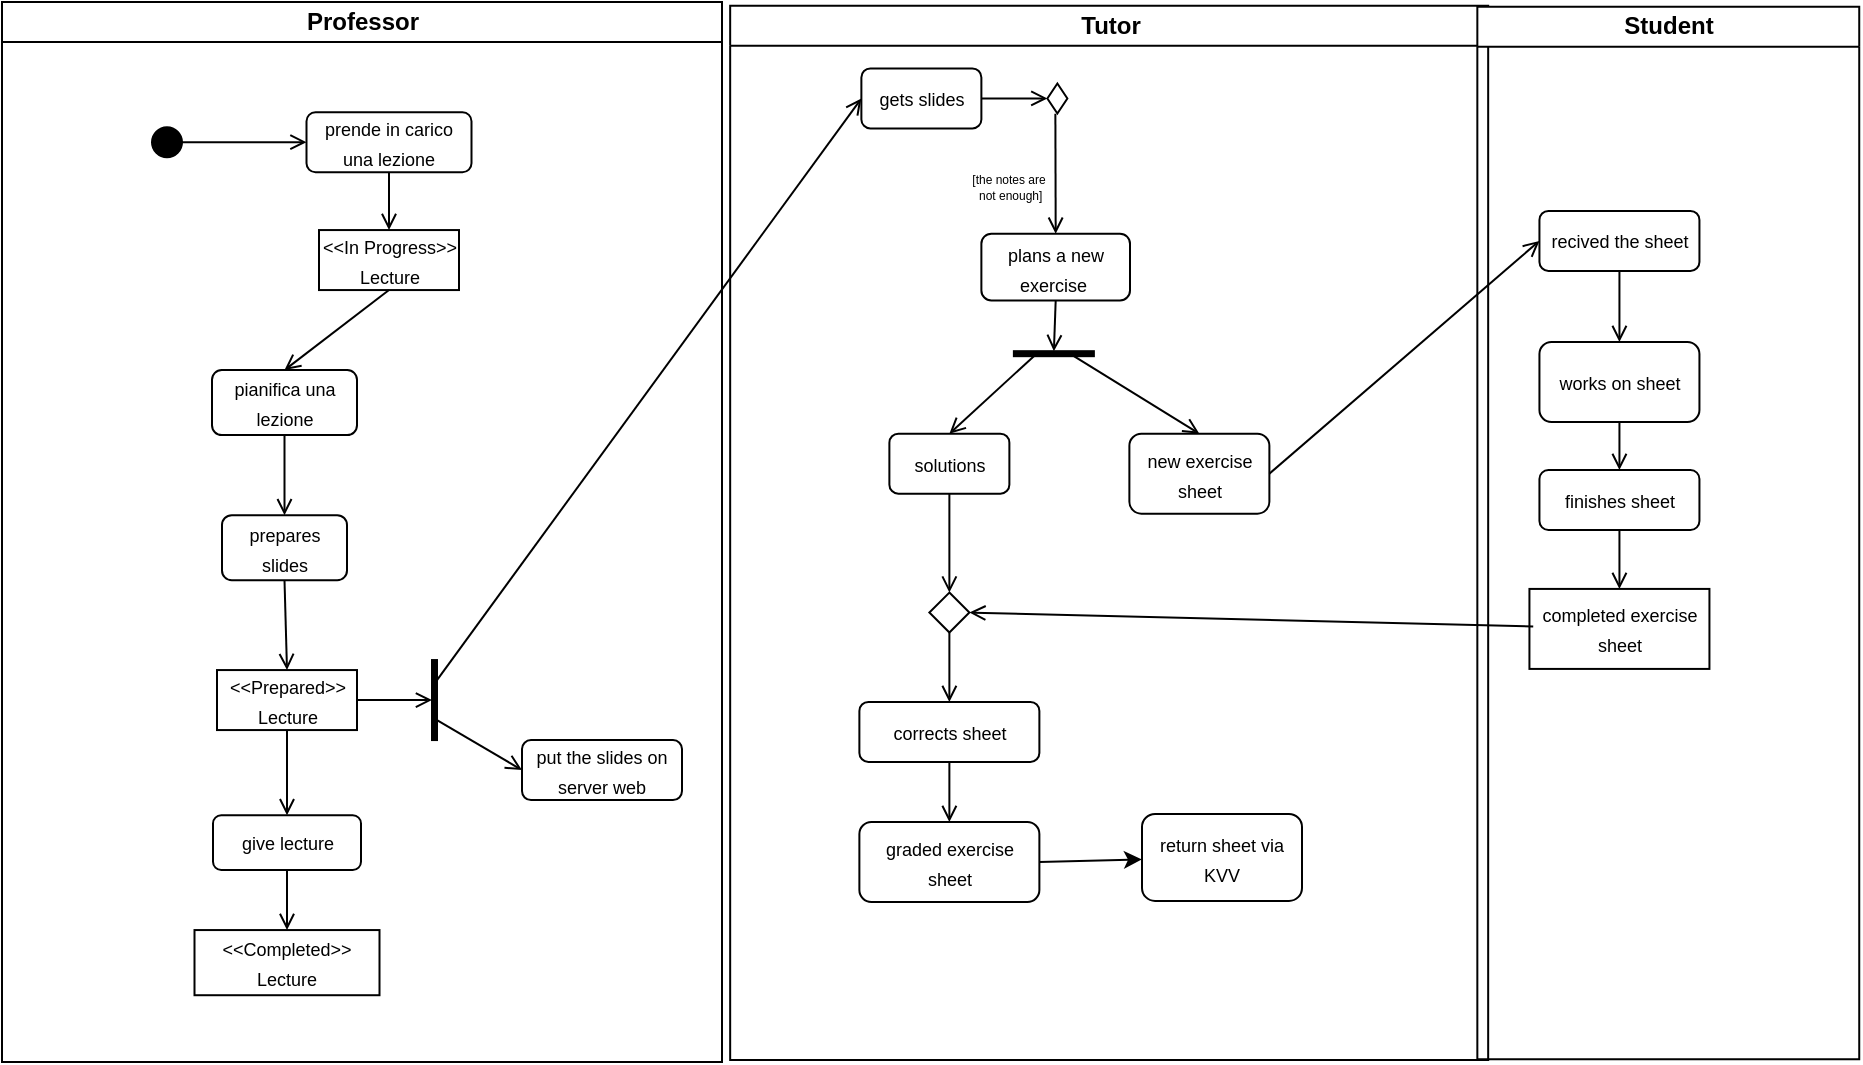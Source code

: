 <mxfile version="26.0.16">
  <diagram id="prtHgNgQTEPvFCAcTncT" name="Page-1">
    <mxGraphModel dx="1397" dy="653" grid="1" gridSize="10" guides="1" tooltips="1" connect="1" arrows="1" fold="1" page="1" pageScale="1" pageWidth="827" pageHeight="1169" math="0" shadow="0">
      <root>
        <mxCell id="0" />
        <mxCell id="1" parent="0" />
        <mxCell id="dNxyNK7c78bLwvsdeMH5-21" value="Tutor" style="swimlane;html=1;startSize=20;horizontal=0;rotation=90;" parent="1" vertex="1">
          <mxGeometry x="230" y="145.97" width="527.17" height="379" as="geometry" />
        </mxCell>
        <mxCell id="Y2SSjLSmTqgH7v8KGgeJ-18" value="&lt;font style=&quot;font-size: 9px;&quot;&gt;gets slides&lt;/font&gt;" style="rounded=1;whiteSpace=wrap;html=1;" vertex="1" parent="dNxyNK7c78bLwvsdeMH5-21">
          <mxGeometry x="139.69" y="-42.75" width="60" height="30" as="geometry" />
        </mxCell>
        <mxCell id="Y2SSjLSmTqgH7v8KGgeJ-25" value="" style="rhombus;whiteSpace=wrap;html=1;" vertex="1" parent="dNxyNK7c78bLwvsdeMH5-21">
          <mxGeometry x="232.69" y="-35.25" width="10" height="15" as="geometry" />
        </mxCell>
        <mxCell id="Y2SSjLSmTqgH7v8KGgeJ-22" value="" style="endArrow=open;html=1;rounded=0;exitX=1;exitY=0.5;exitDx=0;exitDy=0;endFill=0;" edge="1" parent="dNxyNK7c78bLwvsdeMH5-21" source="Y2SSjLSmTqgH7v8KGgeJ-18" target="Y2SSjLSmTqgH7v8KGgeJ-25">
          <mxGeometry width="50" height="50" relative="1" as="geometry">
            <mxPoint x="203.69" y="-27.75" as="sourcePoint" />
            <mxPoint x="280" y="-27.75" as="targetPoint" />
          </mxGeometry>
        </mxCell>
        <mxCell id="Y2SSjLSmTqgH7v8KGgeJ-27" value="&lt;div style=&quot;&quot;&gt;&lt;span style=&quot;font-size: 6px; background-color: transparent; color: light-dark(rgb(0, 0, 0), rgb(255, 255, 255));&quot;&gt;[the notes are&lt;/span&gt;&lt;/div&gt;&lt;font style=&quot;font-size: 6px;&quot;&gt;&lt;div style=&quot;&quot;&gt;&lt;span style=&quot;background-color: transparent; color: light-dark(rgb(0, 0, 0), rgb(255, 255, 255));&quot;&gt;&amp;nbsp;not enough]&lt;/span&gt;&lt;/div&gt;&lt;/font&gt;" style="text;html=1;align=center;verticalAlign=middle;resizable=0;points=[];autosize=1;strokeColor=none;fillColor=none;" vertex="1" parent="dNxyNK7c78bLwvsdeMH5-21">
          <mxGeometry x="182.69" y="-6.13" width="60" height="40" as="geometry" />
        </mxCell>
        <mxCell id="Y2SSjLSmTqgH7v8KGgeJ-32" value="&lt;font style=&quot;font-size: 9px;&quot;&gt;plans a new exercise&amp;nbsp;&lt;/font&gt;" style="rounded=1;whiteSpace=wrap;html=1;" vertex="1" parent="dNxyNK7c78bLwvsdeMH5-21">
          <mxGeometry x="199.69" y="39.87" width="74.31" height="33.38" as="geometry" />
        </mxCell>
        <mxCell id="Y2SSjLSmTqgH7v8KGgeJ-26" value="" style="endArrow=open;html=1;rounded=0;entryX=0.5;entryY=0;entryDx=0;entryDy=0;endFill=0;" edge="1" parent="dNxyNK7c78bLwvsdeMH5-21" target="Y2SSjLSmTqgH7v8KGgeJ-32">
          <mxGeometry width="50" height="50" relative="1" as="geometry">
            <mxPoint x="236.69" y="-20.13" as="sourcePoint" />
            <mxPoint x="199.69" y="46.89" as="targetPoint" />
          </mxGeometry>
        </mxCell>
        <mxCell id="Y2SSjLSmTqgH7v8KGgeJ-34" value="" style="rounded=0;whiteSpace=wrap;html=1;fillColor=light-dark(#000000,#000000);rotation=-90;" vertex="1" parent="dNxyNK7c78bLwvsdeMH5-21">
          <mxGeometry x="234.69" y="79.87" width="2.5" height="40" as="geometry" />
        </mxCell>
        <mxCell id="Y2SSjLSmTqgH7v8KGgeJ-37" value="&lt;font style=&quot;font-size: 9px;&quot;&gt;new exercise sheet&lt;/font&gt;" style="rounded=1;whiteSpace=wrap;html=1;" vertex="1" parent="dNxyNK7c78bLwvsdeMH5-21">
          <mxGeometry x="273.69" y="139.87" width="70" height="40" as="geometry" />
        </mxCell>
        <mxCell id="Y2SSjLSmTqgH7v8KGgeJ-36" value="" style="endArrow=open;html=1;rounded=0;exitX=0;exitY=0.75;exitDx=0;exitDy=0;entryX=0.5;entryY=0;entryDx=0;entryDy=0;endFill=0;" edge="1" parent="dNxyNK7c78bLwvsdeMH5-21" source="Y2SSjLSmTqgH7v8KGgeJ-34" target="Y2SSjLSmTqgH7v8KGgeJ-37">
          <mxGeometry width="50" height="50" relative="1" as="geometry">
            <mxPoint x="213.69" y="129.87" as="sourcePoint" />
            <mxPoint x="263.69" y="139.87" as="targetPoint" />
          </mxGeometry>
        </mxCell>
        <mxCell id="Y2SSjLSmTqgH7v8KGgeJ-35" value="" style="endArrow=open;html=1;rounded=0;exitX=0;exitY=0.25;exitDx=0;exitDy=0;entryX=0.5;entryY=0;entryDx=0;entryDy=0;endFill=0;" edge="1" parent="dNxyNK7c78bLwvsdeMH5-21" source="Y2SSjLSmTqgH7v8KGgeJ-34" target="Y2SSjLSmTqgH7v8KGgeJ-38">
          <mxGeometry width="50" height="50" relative="1" as="geometry">
            <mxPoint x="213.69" y="129.87" as="sourcePoint" />
            <mxPoint x="183.69" y="139.87" as="targetPoint" />
          </mxGeometry>
        </mxCell>
        <mxCell id="Y2SSjLSmTqgH7v8KGgeJ-38" value="&lt;font style=&quot;font-size: 9px;&quot;&gt;solutions&lt;/font&gt;" style="rounded=1;whiteSpace=wrap;html=1;" vertex="1" parent="dNxyNK7c78bLwvsdeMH5-21">
          <mxGeometry x="153.69" y="139.87" width="60" height="30" as="geometry" />
        </mxCell>
        <mxCell id="Y2SSjLSmTqgH7v8KGgeJ-49" value="" style="rhombus;whiteSpace=wrap;html=1;" vertex="1" parent="dNxyNK7c78bLwvsdeMH5-21">
          <mxGeometry x="173.69" y="219.32" width="20" height="20" as="geometry" />
        </mxCell>
        <mxCell id="Y2SSjLSmTqgH7v8KGgeJ-48" value="" style="endArrow=open;html=1;rounded=0;exitX=0.5;exitY=1;exitDx=0;exitDy=0;entryX=0.5;entryY=0;entryDx=0;entryDy=0;endFill=0;" edge="1" parent="dNxyNK7c78bLwvsdeMH5-21" source="Y2SSjLSmTqgH7v8KGgeJ-38" target="Y2SSjLSmTqgH7v8KGgeJ-49">
          <mxGeometry width="50" height="50" relative="1" as="geometry">
            <mxPoint x="253.69" y="229.87" as="sourcePoint" />
            <mxPoint x="183.69" y="239.87" as="targetPoint" />
          </mxGeometry>
        </mxCell>
        <mxCell id="Y2SSjLSmTqgH7v8KGgeJ-54" value="&lt;font style=&quot;font-size: 9px;&quot;&gt;corrects sheet&lt;/font&gt;" style="rounded=1;whiteSpace=wrap;html=1;" vertex="1" parent="dNxyNK7c78bLwvsdeMH5-21">
          <mxGeometry x="138.69" y="274" width="90" height="30" as="geometry" />
        </mxCell>
        <mxCell id="Y2SSjLSmTqgH7v8KGgeJ-53" value="" style="endArrow=open;html=1;rounded=0;exitX=0.5;exitY=1;exitDx=0;exitDy=0;endFill=0;" edge="1" parent="dNxyNK7c78bLwvsdeMH5-21" source="Y2SSjLSmTqgH7v8KGgeJ-49" target="Y2SSjLSmTqgH7v8KGgeJ-54">
          <mxGeometry width="50" height="50" relative="1" as="geometry">
            <mxPoint x="253.69" y="229.87" as="sourcePoint" />
            <mxPoint x="183.69" y="319.87" as="targetPoint" />
          </mxGeometry>
        </mxCell>
        <mxCell id="Y2SSjLSmTqgH7v8KGgeJ-55" value="&lt;font style=&quot;font-size: 9px;&quot;&gt;graded exercise sheet&lt;/font&gt;" style="rounded=1;whiteSpace=wrap;html=1;" vertex="1" parent="dNxyNK7c78bLwvsdeMH5-21">
          <mxGeometry x="138.69" y="334" width="90" height="40" as="geometry" />
        </mxCell>
        <mxCell id="Y2SSjLSmTqgH7v8KGgeJ-56" value="" style="endArrow=open;html=1;rounded=0;exitX=0.5;exitY=1;exitDx=0;exitDy=0;entryX=0.5;entryY=0;entryDx=0;entryDy=0;endFill=0;" edge="1" parent="dNxyNK7c78bLwvsdeMH5-21" source="Y2SSjLSmTqgH7v8KGgeJ-54" target="Y2SSjLSmTqgH7v8KGgeJ-55">
          <mxGeometry width="50" height="50" relative="1" as="geometry">
            <mxPoint x="263" y="216.62" as="sourcePoint" />
            <mxPoint x="313" y="166.62" as="targetPoint" />
          </mxGeometry>
        </mxCell>
        <mxCell id="Y2SSjLSmTqgH7v8KGgeJ-33" value="" style="endArrow=open;html=1;rounded=0;exitX=0.5;exitY=1;exitDx=0;exitDy=0;entryX=1;entryY=0.5;entryDx=0;entryDy=0;endFill=0;" edge="1" parent="dNxyNK7c78bLwvsdeMH5-21" source="Y2SSjLSmTqgH7v8KGgeJ-32" target="Y2SSjLSmTqgH7v8KGgeJ-34">
          <mxGeometry width="50" height="50" relative="1" as="geometry">
            <mxPoint x="223" y="176.62" as="sourcePoint" />
            <mxPoint x="226" y="156.62" as="targetPoint" />
          </mxGeometry>
        </mxCell>
        <mxCell id="Y2SSjLSmTqgH7v8KGgeJ-61" value="&lt;font style=&quot;font-size: 9px;&quot;&gt;return sheet via KVV&lt;/font&gt;" style="rounded=1;whiteSpace=wrap;html=1;" vertex="1" parent="dNxyNK7c78bLwvsdeMH5-21">
          <mxGeometry x="280" y="330" width="80" height="43.5" as="geometry" />
        </mxCell>
        <mxCell id="Y2SSjLSmTqgH7v8KGgeJ-60" value="" style="endArrow=classic;html=1;rounded=0;exitX=1;exitY=0.5;exitDx=0;exitDy=0;" edge="1" parent="dNxyNK7c78bLwvsdeMH5-21" source="Y2SSjLSmTqgH7v8KGgeJ-55" target="Y2SSjLSmTqgH7v8KGgeJ-61">
          <mxGeometry width="50" height="50" relative="1" as="geometry">
            <mxPoint x="248" y="234" as="sourcePoint" />
            <mxPoint x="298" y="354" as="targetPoint" />
          </mxGeometry>
        </mxCell>
        <mxCell id="dNxyNK7c78bLwvsdeMH5-22" value="Student" style="swimlane;html=1;startSize=20;horizontal=0;rotation=90;" parent="1" vertex="1">
          <mxGeometry x="510" y="240" width="526.29" height="190.95" as="geometry" />
        </mxCell>
        <mxCell id="Y2SSjLSmTqgH7v8KGgeJ-42" value="&lt;font style=&quot;font-size: 9px;&quot;&gt;recived the sheet&lt;/font&gt;" style="rounded=1;whiteSpace=wrap;html=1;" vertex="1" parent="dNxyNK7c78bLwvsdeMH5-22">
          <mxGeometry x="198.72" y="-65.56" width="80" height="30" as="geometry" />
        </mxCell>
        <mxCell id="Y2SSjLSmTqgH7v8KGgeJ-44" value="&lt;font style=&quot;font-size: 9px;&quot;&gt;works on sheet&lt;/font&gt;" style="rounded=1;whiteSpace=wrap;html=1;" vertex="1" parent="dNxyNK7c78bLwvsdeMH5-22">
          <mxGeometry x="198.72" y="-1.421e-14" width="80" height="40" as="geometry" />
        </mxCell>
        <mxCell id="Y2SSjLSmTqgH7v8KGgeJ-43" value="" style="endArrow=open;html=1;rounded=0;exitX=0.5;exitY=1;exitDx=0;exitDy=0;endFill=0;" edge="1" parent="dNxyNK7c78bLwvsdeMH5-22" source="Y2SSjLSmTqgH7v8KGgeJ-42" target="Y2SSjLSmTqgH7v8KGgeJ-44">
          <mxGeometry width="50" height="50" relative="1" as="geometry">
            <mxPoint x="213.13" y="45.39" as="sourcePoint" />
            <mxPoint x="173.13" y="-44.61" as="targetPoint" />
          </mxGeometry>
        </mxCell>
        <mxCell id="Y2SSjLSmTqgH7v8KGgeJ-46" value="&lt;font style=&quot;font-size: 9px;&quot;&gt;completed exercise sheet&lt;/font&gt;" style="rounded=0;whiteSpace=wrap;html=1;" vertex="1" parent="dNxyNK7c78bLwvsdeMH5-22">
          <mxGeometry x="193.72" y="123.46" width="90" height="40" as="geometry" />
        </mxCell>
        <mxCell id="Y2SSjLSmTqgH7v8KGgeJ-45" value="" style="endArrow=open;html=1;rounded=0;exitX=0.5;exitY=1;exitDx=0;exitDy=0;endFill=0;" edge="1" parent="dNxyNK7c78bLwvsdeMH5-22" source="Y2SSjLSmTqgH7v8KGgeJ-74" target="Y2SSjLSmTqgH7v8KGgeJ-46">
          <mxGeometry width="50" height="50" relative="1" as="geometry">
            <mxPoint x="213.13" y="55.39" as="sourcePoint" />
            <mxPoint x="173.13" y="25.39" as="targetPoint" />
          </mxGeometry>
        </mxCell>
        <mxCell id="Y2SSjLSmTqgH7v8KGgeJ-74" value="&lt;font style=&quot;font-size: 9px;&quot;&gt;finishes sheet&lt;/font&gt;" style="rounded=1;whiteSpace=wrap;html=1;" vertex="1" parent="dNxyNK7c78bLwvsdeMH5-22">
          <mxGeometry x="198.72" y="64.01" width="80" height="30" as="geometry" />
        </mxCell>
        <mxCell id="Y2SSjLSmTqgH7v8KGgeJ-75" value="" style="endArrow=open;html=1;rounded=0;exitX=0.5;exitY=1;exitDx=0;exitDy=0;endFill=0;" edge="1" parent="dNxyNK7c78bLwvsdeMH5-22" source="Y2SSjLSmTqgH7v8KGgeJ-44" target="Y2SSjLSmTqgH7v8KGgeJ-74">
          <mxGeometry width="50" height="50" relative="1" as="geometry">
            <mxPoint x="749" y="280" as="sourcePoint" />
            <mxPoint x="749" y="353" as="targetPoint" />
          </mxGeometry>
        </mxCell>
        <mxCell id="dNxyNK7c78bLwvsdeMH5-20" value="Professor" style="swimlane;html=1;startSize=20;horizontal=0;rotation=90;" parent="1" vertex="1">
          <mxGeometry x="-145" y="155" width="530" height="360" as="geometry" />
        </mxCell>
        <mxCell id="Y2SSjLSmTqgH7v8KGgeJ-66" style="edgeStyle=orthogonalEdgeStyle;rounded=0;orthogonalLoop=1;jettySize=auto;html=1;exitX=0.5;exitY=0;exitDx=0;exitDy=0;entryX=0;entryY=0.5;entryDx=0;entryDy=0;endArrow=open;endFill=0;" edge="1" parent="dNxyNK7c78bLwvsdeMH5-20" source="dNxyNK7c78bLwvsdeMH5-23" target="Y2SSjLSmTqgH7v8KGgeJ-1">
          <mxGeometry relative="1" as="geometry" />
        </mxCell>
        <mxCell id="dNxyNK7c78bLwvsdeMH5-23" value="" style="ellipse;whiteSpace=wrap;html=1;rotation=90;fillColor=light-dark(#000000,#000000);" parent="dNxyNK7c78bLwvsdeMH5-20" vertex="1">
          <mxGeometry x="160" y="-22.39" width="15" height="15" as="geometry" />
        </mxCell>
        <mxCell id="Y2SSjLSmTqgH7v8KGgeJ-1" value="&lt;font style=&quot;font-size: 9px;&quot;&gt;prende in carico una lezione&lt;/font&gt;" style="rounded=1;whiteSpace=wrap;html=1;" vertex="1" parent="dNxyNK7c78bLwvsdeMH5-20">
          <mxGeometry x="237.25" y="-29.89" width="82.5" height="30" as="geometry" />
        </mxCell>
        <mxCell id="Y2SSjLSmTqgH7v8KGgeJ-9" value="&lt;font style=&quot;font-size: 9px;&quot;&gt;prepares slides&lt;/font&gt;" style="rounded=1;whiteSpace=wrap;html=1;" vertex="1" parent="dNxyNK7c78bLwvsdeMH5-20">
          <mxGeometry x="195" y="171.61" width="62.5" height="32.5" as="geometry" />
        </mxCell>
        <mxCell id="Y2SSjLSmTqgH7v8KGgeJ-10" value="&lt;font style=&quot;font-size: 9px;&quot;&gt;pianifica una lezione&lt;/font&gt;" style="rounded=1;whiteSpace=wrap;html=1;" vertex="1" parent="dNxyNK7c78bLwvsdeMH5-20">
          <mxGeometry x="190" y="99.03" width="72.5" height="32.5" as="geometry" />
        </mxCell>
        <mxCell id="Y2SSjLSmTqgH7v8KGgeJ-12" value="&lt;font style=&quot;font-size: 9px;&quot;&gt;&amp;lt;&amp;lt;Completed&amp;gt;&amp;gt;&lt;br&gt;Lecture&lt;/font&gt;" style="rounded=0;whiteSpace=wrap;html=1;" vertex="1" parent="dNxyNK7c78bLwvsdeMH5-20">
          <mxGeometry x="181.25" y="379.03" width="92.5" height="32.58" as="geometry" />
        </mxCell>
        <mxCell id="Y2SSjLSmTqgH7v8KGgeJ-14" value="" style="rounded=0;whiteSpace=wrap;html=1;fillColor=light-dark(#000000,#000000);" vertex="1" parent="dNxyNK7c78bLwvsdeMH5-20">
          <mxGeometry x="300" y="244.03" width="2.5" height="40" as="geometry" />
        </mxCell>
        <mxCell id="Y2SSjLSmTqgH7v8KGgeJ-17" value="&lt;font style=&quot;font-size: 9px;&quot;&gt;put the slides on server web&lt;/font&gt;" style="rounded=1;whiteSpace=wrap;html=1;" vertex="1" parent="dNxyNK7c78bLwvsdeMH5-20">
          <mxGeometry x="345" y="284.03" width="80" height="30" as="geometry" />
        </mxCell>
        <mxCell id="Y2SSjLSmTqgH7v8KGgeJ-62" value="&lt;font style=&quot;font-size: 9px;&quot;&gt;&amp;lt;&amp;lt;In Progress&amp;gt;&amp;gt;&lt;br&gt;Lecture&lt;/font&gt;" style="rounded=0;whiteSpace=wrap;html=1;" vertex="1" parent="dNxyNK7c78bLwvsdeMH5-20">
          <mxGeometry x="243.5" y="29.03" width="70" height="30" as="geometry" />
        </mxCell>
        <mxCell id="Y2SSjLSmTqgH7v8KGgeJ-63" value="" style="endArrow=open;html=1;rounded=0;exitX=0.5;exitY=1;exitDx=0;exitDy=0;entryX=0.5;entryY=0;entryDx=0;entryDy=0;endFill=0;" edge="1" parent="dNxyNK7c78bLwvsdeMH5-20" source="Y2SSjLSmTqgH7v8KGgeJ-1" target="Y2SSjLSmTqgH7v8KGgeJ-62">
          <mxGeometry width="50" height="50" relative="1" as="geometry">
            <mxPoint x="367.25" y="189.03" as="sourcePoint" />
            <mxPoint x="287.25" y="39.03" as="targetPoint" />
          </mxGeometry>
        </mxCell>
        <mxCell id="Y2SSjLSmTqgH7v8KGgeJ-64" value="" style="endArrow=open;html=1;rounded=0;exitX=0.5;exitY=1;exitDx=0;exitDy=0;entryX=0.5;entryY=0;entryDx=0;entryDy=0;endFill=0;" edge="1" parent="dNxyNK7c78bLwvsdeMH5-20" source="Y2SSjLSmTqgH7v8KGgeJ-62" target="Y2SSjLSmTqgH7v8KGgeJ-10">
          <mxGeometry width="50" height="50" relative="1" as="geometry">
            <mxPoint x="367.25" y="189.03" as="sourcePoint" />
            <mxPoint x="417.25" y="139.03" as="targetPoint" />
          </mxGeometry>
        </mxCell>
        <mxCell id="Y2SSjLSmTqgH7v8KGgeJ-15" value="" style="endArrow=open;html=1;rounded=0;exitX=1;exitY=0.75;exitDx=0;exitDy=0;entryX=0;entryY=0.5;entryDx=0;entryDy=0;endFill=0;" edge="1" parent="dNxyNK7c78bLwvsdeMH5-20" source="Y2SSjLSmTqgH7v8KGgeJ-14" target="Y2SSjLSmTqgH7v8KGgeJ-17">
          <mxGeometry width="50" height="50" relative="1" as="geometry">
            <mxPoint x="307.25" y="109.03" as="sourcePoint" />
            <mxPoint x="340" y="316.61" as="targetPoint" />
          </mxGeometry>
        </mxCell>
        <mxCell id="Y2SSjLSmTqgH7v8KGgeJ-65" value="" style="endArrow=open;html=1;rounded=0;exitX=0.5;exitY=1;exitDx=0;exitDy=0;entryX=0.5;entryY=0;entryDx=0;entryDy=0;endFill=0;" edge="1" parent="dNxyNK7c78bLwvsdeMH5-20" source="Y2SSjLSmTqgH7v8KGgeJ-10" target="Y2SSjLSmTqgH7v8KGgeJ-9">
          <mxGeometry width="50" height="50" relative="1" as="geometry">
            <mxPoint x="367.25" y="189.03" as="sourcePoint" />
            <mxPoint x="417.25" y="139.03" as="targetPoint" />
          </mxGeometry>
        </mxCell>
        <mxCell id="Y2SSjLSmTqgH7v8KGgeJ-68" value="&lt;font style=&quot;font-size: 9px;&quot;&gt;&amp;lt;&amp;lt;Prepared&amp;gt;&amp;gt;&lt;br&gt;Lecture&lt;/font&gt;" style="rounded=0;whiteSpace=wrap;html=1;" vertex="1" parent="dNxyNK7c78bLwvsdeMH5-20">
          <mxGeometry x="192.5" y="249.03" width="70" height="30" as="geometry" />
        </mxCell>
        <mxCell id="Y2SSjLSmTqgH7v8KGgeJ-67" value="" style="endArrow=open;html=1;rounded=0;exitX=0.5;exitY=1;exitDx=0;exitDy=0;entryX=0.5;entryY=0;entryDx=0;entryDy=0;endFill=0;" edge="1" parent="dNxyNK7c78bLwvsdeMH5-20" source="Y2SSjLSmTqgH7v8KGgeJ-9" target="Y2SSjLSmTqgH7v8KGgeJ-68">
          <mxGeometry width="50" height="50" relative="1" as="geometry">
            <mxPoint x="367.25" y="189.03" as="sourcePoint" />
            <mxPoint x="226.25" y="239.03" as="targetPoint" />
          </mxGeometry>
        </mxCell>
        <mxCell id="Y2SSjLSmTqgH7v8KGgeJ-69" value="&lt;font style=&quot;font-size: 9px;&quot;&gt;give lecture&lt;/font&gt;" style="rounded=1;whiteSpace=wrap;html=1;" vertex="1" parent="dNxyNK7c78bLwvsdeMH5-20">
          <mxGeometry x="190.5" y="321.61" width="74" height="27.42" as="geometry" />
        </mxCell>
        <mxCell id="Y2SSjLSmTqgH7v8KGgeJ-70" value="" style="endArrow=open;html=1;rounded=0;exitX=0.5;exitY=1;exitDx=0;exitDy=0;entryX=0.5;entryY=0;entryDx=0;entryDy=0;endFill=0;" edge="1" parent="dNxyNK7c78bLwvsdeMH5-20" source="Y2SSjLSmTqgH7v8KGgeJ-68" target="Y2SSjLSmTqgH7v8KGgeJ-69">
          <mxGeometry width="50" height="50" relative="1" as="geometry">
            <mxPoint x="367.25" y="189.03" as="sourcePoint" />
            <mxPoint x="417.25" y="139.03" as="targetPoint" />
          </mxGeometry>
        </mxCell>
        <mxCell id="Y2SSjLSmTqgH7v8KGgeJ-71" value="" style="endArrow=open;html=1;rounded=0;exitX=0.5;exitY=1;exitDx=0;exitDy=0;entryX=0.5;entryY=0;entryDx=0;entryDy=0;endFill=0;" edge="1" parent="dNxyNK7c78bLwvsdeMH5-20" source="Y2SSjLSmTqgH7v8KGgeJ-69" target="Y2SSjLSmTqgH7v8KGgeJ-12">
          <mxGeometry width="50" height="50" relative="1" as="geometry">
            <mxPoint x="367.25" y="189.03" as="sourcePoint" />
            <mxPoint x="417.25" y="139.03" as="targetPoint" />
          </mxGeometry>
        </mxCell>
        <mxCell id="Y2SSjLSmTqgH7v8KGgeJ-72" value="" style="endArrow=open;html=1;rounded=0;exitX=1;exitY=0.5;exitDx=0;exitDy=0;entryX=0;entryY=0.5;entryDx=0;entryDy=0;endFill=0;" edge="1" parent="dNxyNK7c78bLwvsdeMH5-20" source="Y2SSjLSmTqgH7v8KGgeJ-68" target="Y2SSjLSmTqgH7v8KGgeJ-14">
          <mxGeometry width="50" height="50" relative="1" as="geometry">
            <mxPoint x="360" y="161.61" as="sourcePoint" />
            <mxPoint x="410" y="111.61" as="targetPoint" />
          </mxGeometry>
        </mxCell>
        <mxCell id="Y2SSjLSmTqgH7v8KGgeJ-16" value="" style="endArrow=open;html=1;rounded=0;exitX=1;exitY=0.25;exitDx=0;exitDy=0;entryX=0;entryY=0.5;entryDx=0;entryDy=0;endFill=0;" edge="1" parent="1" source="Y2SSjLSmTqgH7v8KGgeJ-14" target="Y2SSjLSmTqgH7v8KGgeJ-18">
          <mxGeometry width="50" height="50" relative="1" as="geometry">
            <mxPoint x="150" y="260" as="sourcePoint" />
            <mxPoint x="320" y="160" as="targetPoint" />
          </mxGeometry>
        </mxCell>
        <mxCell id="Y2SSjLSmTqgH7v8KGgeJ-41" value="" style="endArrow=open;html=1;rounded=0;exitX=1;exitY=0.5;exitDx=0;exitDy=0;entryX=0;entryY=0.5;entryDx=0;entryDy=0;endFill=0;" edge="1" parent="1" source="Y2SSjLSmTqgH7v8KGgeJ-37" target="Y2SSjLSmTqgH7v8KGgeJ-42">
          <mxGeometry width="50" height="50" relative="1" as="geometry">
            <mxPoint x="540" y="310" as="sourcePoint" />
            <mxPoint x="610" y="160" as="targetPoint" />
          </mxGeometry>
        </mxCell>
        <mxCell id="Y2SSjLSmTqgH7v8KGgeJ-47" value="" style="endArrow=open;html=1;rounded=0;exitX=0.021;exitY=0.47;exitDx=0;exitDy=0;exitPerimeter=0;entryX=1;entryY=0.5;entryDx=0;entryDy=0;endFill=0;" edge="1" parent="1" source="Y2SSjLSmTqgH7v8KGgeJ-46" target="Y2SSjLSmTqgH7v8KGgeJ-49">
          <mxGeometry width="50" height="50" relative="1" as="geometry">
            <mxPoint x="470" y="400" as="sourcePoint" />
            <mxPoint x="470" y="425" as="targetPoint" />
          </mxGeometry>
        </mxCell>
      </root>
    </mxGraphModel>
  </diagram>
</mxfile>
